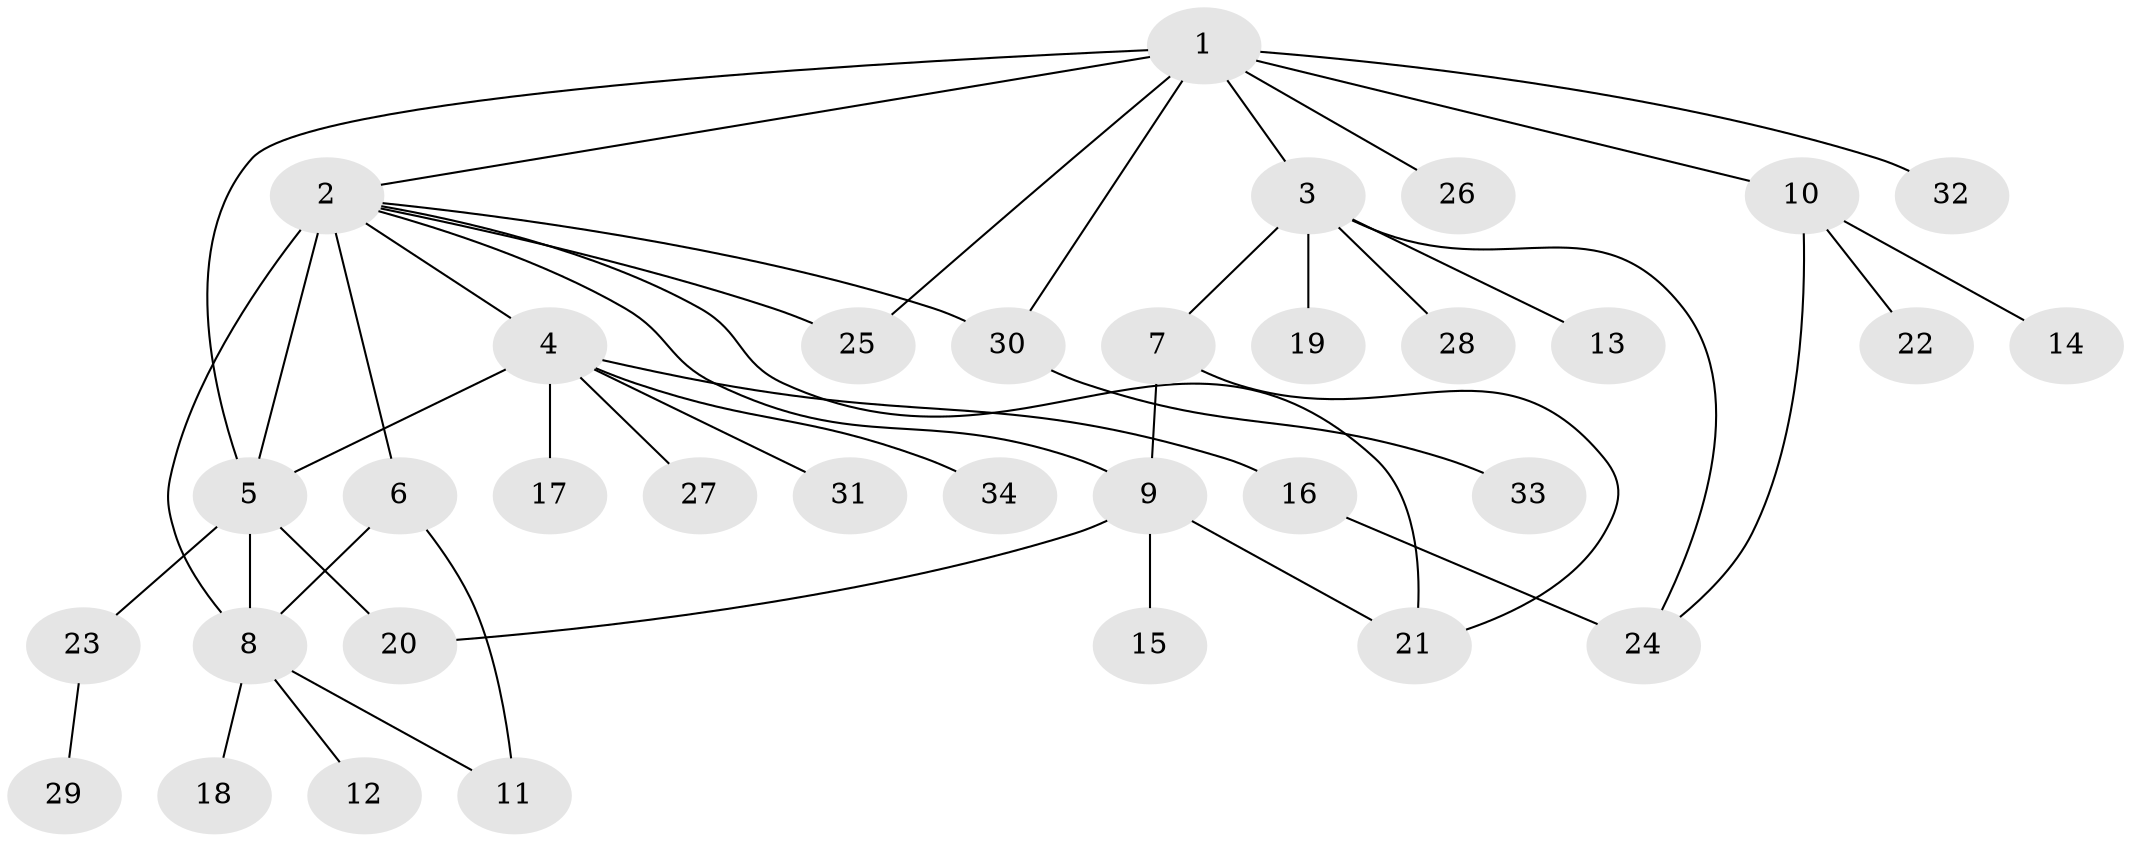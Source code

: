 // original degree distribution, {9: 0.014925373134328358, 15: 0.014925373134328358, 7: 0.029850746268656716, 10: 0.014925373134328358, 3: 0.11940298507462686, 1: 0.5074626865671642, 2: 0.19402985074626866, 5: 0.029850746268656716, 4: 0.05970149253731343, 6: 0.014925373134328358}
// Generated by graph-tools (version 1.1) at 2025/35/03/09/25 02:35:37]
// undirected, 34 vertices, 46 edges
graph export_dot {
graph [start="1"]
  node [color=gray90,style=filled];
  1;
  2;
  3;
  4;
  5;
  6;
  7;
  8;
  9;
  10;
  11;
  12;
  13;
  14;
  15;
  16;
  17;
  18;
  19;
  20;
  21;
  22;
  23;
  24;
  25;
  26;
  27;
  28;
  29;
  30;
  31;
  32;
  33;
  34;
  1 -- 2 [weight=1.0];
  1 -- 3 [weight=1.0];
  1 -- 5 [weight=1.0];
  1 -- 10 [weight=1.0];
  1 -- 25 [weight=1.0];
  1 -- 26 [weight=1.0];
  1 -- 30 [weight=1.0];
  1 -- 32 [weight=1.0];
  2 -- 4 [weight=1.0];
  2 -- 5 [weight=6.0];
  2 -- 6 [weight=1.0];
  2 -- 8 [weight=1.0];
  2 -- 9 [weight=1.0];
  2 -- 21 [weight=1.0];
  2 -- 25 [weight=1.0];
  2 -- 30 [weight=1.0];
  3 -- 7 [weight=1.0];
  3 -- 13 [weight=1.0];
  3 -- 19 [weight=1.0];
  3 -- 24 [weight=1.0];
  3 -- 28 [weight=1.0];
  4 -- 5 [weight=3.0];
  4 -- 16 [weight=1.0];
  4 -- 17 [weight=1.0];
  4 -- 27 [weight=1.0];
  4 -- 31 [weight=1.0];
  4 -- 34 [weight=1.0];
  5 -- 8 [weight=1.0];
  5 -- 20 [weight=1.0];
  5 -- 23 [weight=1.0];
  6 -- 8 [weight=1.0];
  6 -- 11 [weight=1.0];
  7 -- 9 [weight=2.0];
  7 -- 21 [weight=1.0];
  8 -- 11 [weight=1.0];
  8 -- 12 [weight=1.0];
  8 -- 18 [weight=1.0];
  9 -- 15 [weight=5.0];
  9 -- 20 [weight=1.0];
  9 -- 21 [weight=1.0];
  10 -- 14 [weight=1.0];
  10 -- 22 [weight=1.0];
  10 -- 24 [weight=1.0];
  16 -- 24 [weight=2.0];
  23 -- 29 [weight=1.0];
  30 -- 33 [weight=1.0];
}
